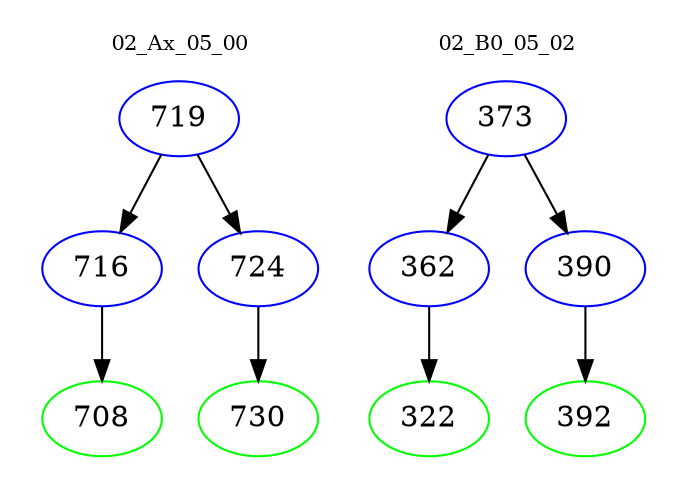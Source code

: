 digraph{
subgraph cluster_0 {
color = white
label = "02_Ax_05_00";
fontsize=10;
T0_719 [label="719", color="blue"]
T0_719 -> T0_716 [color="black"]
T0_716 [label="716", color="blue"]
T0_716 -> T0_708 [color="black"]
T0_708 [label="708", color="green"]
T0_719 -> T0_724 [color="black"]
T0_724 [label="724", color="blue"]
T0_724 -> T0_730 [color="black"]
T0_730 [label="730", color="green"]
}
subgraph cluster_1 {
color = white
label = "02_B0_05_02";
fontsize=10;
T1_373 [label="373", color="blue"]
T1_373 -> T1_362 [color="black"]
T1_362 [label="362", color="blue"]
T1_362 -> T1_322 [color="black"]
T1_322 [label="322", color="green"]
T1_373 -> T1_390 [color="black"]
T1_390 [label="390", color="blue"]
T1_390 -> T1_392 [color="black"]
T1_392 [label="392", color="green"]
}
}
